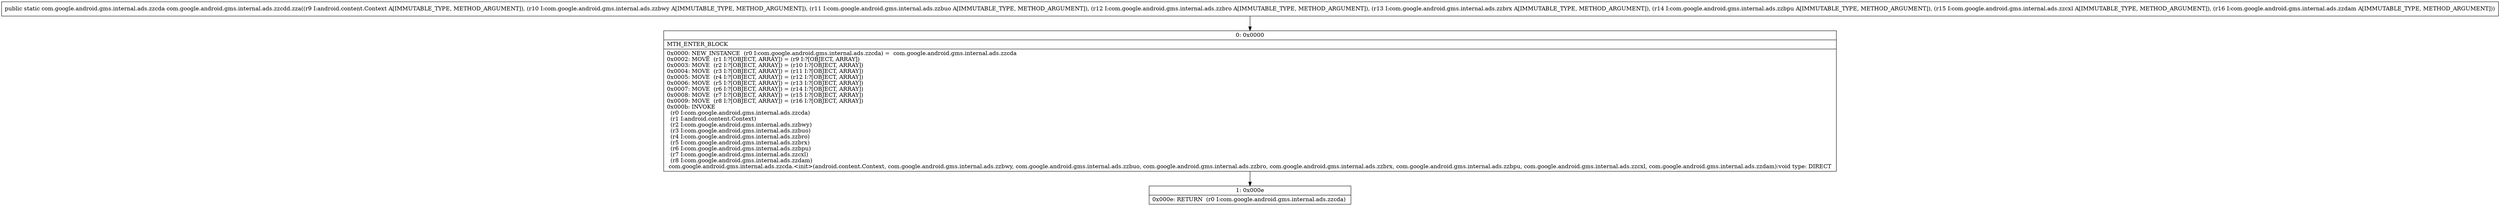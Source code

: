 digraph "CFG forcom.google.android.gms.internal.ads.zzcdd.zza(Landroid\/content\/Context;Lcom\/google\/android\/gms\/internal\/ads\/zzbwy;Lcom\/google\/android\/gms\/internal\/ads\/zzbuo;Lcom\/google\/android\/gms\/internal\/ads\/zzbro;Lcom\/google\/android\/gms\/internal\/ads\/zzbrx;Lcom\/google\/android\/gms\/internal\/ads\/zzbpu;Lcom\/google\/android\/gms\/internal\/ads\/zzcxl;Lcom\/google\/android\/gms\/internal\/ads\/zzdam;)Lcom\/google\/android\/gms\/internal\/ads\/zzcda;" {
Node_0 [shape=record,label="{0\:\ 0x0000|MTH_ENTER_BLOCK\l|0x0000: NEW_INSTANCE  (r0 I:com.google.android.gms.internal.ads.zzcda) =  com.google.android.gms.internal.ads.zzcda \l0x0002: MOVE  (r1 I:?[OBJECT, ARRAY]) = (r9 I:?[OBJECT, ARRAY]) \l0x0003: MOVE  (r2 I:?[OBJECT, ARRAY]) = (r10 I:?[OBJECT, ARRAY]) \l0x0004: MOVE  (r3 I:?[OBJECT, ARRAY]) = (r11 I:?[OBJECT, ARRAY]) \l0x0005: MOVE  (r4 I:?[OBJECT, ARRAY]) = (r12 I:?[OBJECT, ARRAY]) \l0x0006: MOVE  (r5 I:?[OBJECT, ARRAY]) = (r13 I:?[OBJECT, ARRAY]) \l0x0007: MOVE  (r6 I:?[OBJECT, ARRAY]) = (r14 I:?[OBJECT, ARRAY]) \l0x0008: MOVE  (r7 I:?[OBJECT, ARRAY]) = (r15 I:?[OBJECT, ARRAY]) \l0x0009: MOVE  (r8 I:?[OBJECT, ARRAY]) = (r16 I:?[OBJECT, ARRAY]) \l0x000b: INVOKE  \l  (r0 I:com.google.android.gms.internal.ads.zzcda)\l  (r1 I:android.content.Context)\l  (r2 I:com.google.android.gms.internal.ads.zzbwy)\l  (r3 I:com.google.android.gms.internal.ads.zzbuo)\l  (r4 I:com.google.android.gms.internal.ads.zzbro)\l  (r5 I:com.google.android.gms.internal.ads.zzbrx)\l  (r6 I:com.google.android.gms.internal.ads.zzbpu)\l  (r7 I:com.google.android.gms.internal.ads.zzcxl)\l  (r8 I:com.google.android.gms.internal.ads.zzdam)\l com.google.android.gms.internal.ads.zzcda.\<init\>(android.content.Context, com.google.android.gms.internal.ads.zzbwy, com.google.android.gms.internal.ads.zzbuo, com.google.android.gms.internal.ads.zzbro, com.google.android.gms.internal.ads.zzbrx, com.google.android.gms.internal.ads.zzbpu, com.google.android.gms.internal.ads.zzcxl, com.google.android.gms.internal.ads.zzdam):void type: DIRECT \l}"];
Node_1 [shape=record,label="{1\:\ 0x000e|0x000e: RETURN  (r0 I:com.google.android.gms.internal.ads.zzcda) \l}"];
MethodNode[shape=record,label="{public static com.google.android.gms.internal.ads.zzcda com.google.android.gms.internal.ads.zzcdd.zza((r9 I:android.content.Context A[IMMUTABLE_TYPE, METHOD_ARGUMENT]), (r10 I:com.google.android.gms.internal.ads.zzbwy A[IMMUTABLE_TYPE, METHOD_ARGUMENT]), (r11 I:com.google.android.gms.internal.ads.zzbuo A[IMMUTABLE_TYPE, METHOD_ARGUMENT]), (r12 I:com.google.android.gms.internal.ads.zzbro A[IMMUTABLE_TYPE, METHOD_ARGUMENT]), (r13 I:com.google.android.gms.internal.ads.zzbrx A[IMMUTABLE_TYPE, METHOD_ARGUMENT]), (r14 I:com.google.android.gms.internal.ads.zzbpu A[IMMUTABLE_TYPE, METHOD_ARGUMENT]), (r15 I:com.google.android.gms.internal.ads.zzcxl A[IMMUTABLE_TYPE, METHOD_ARGUMENT]), (r16 I:com.google.android.gms.internal.ads.zzdam A[IMMUTABLE_TYPE, METHOD_ARGUMENT])) }"];
MethodNode -> Node_0;
Node_0 -> Node_1;
}

